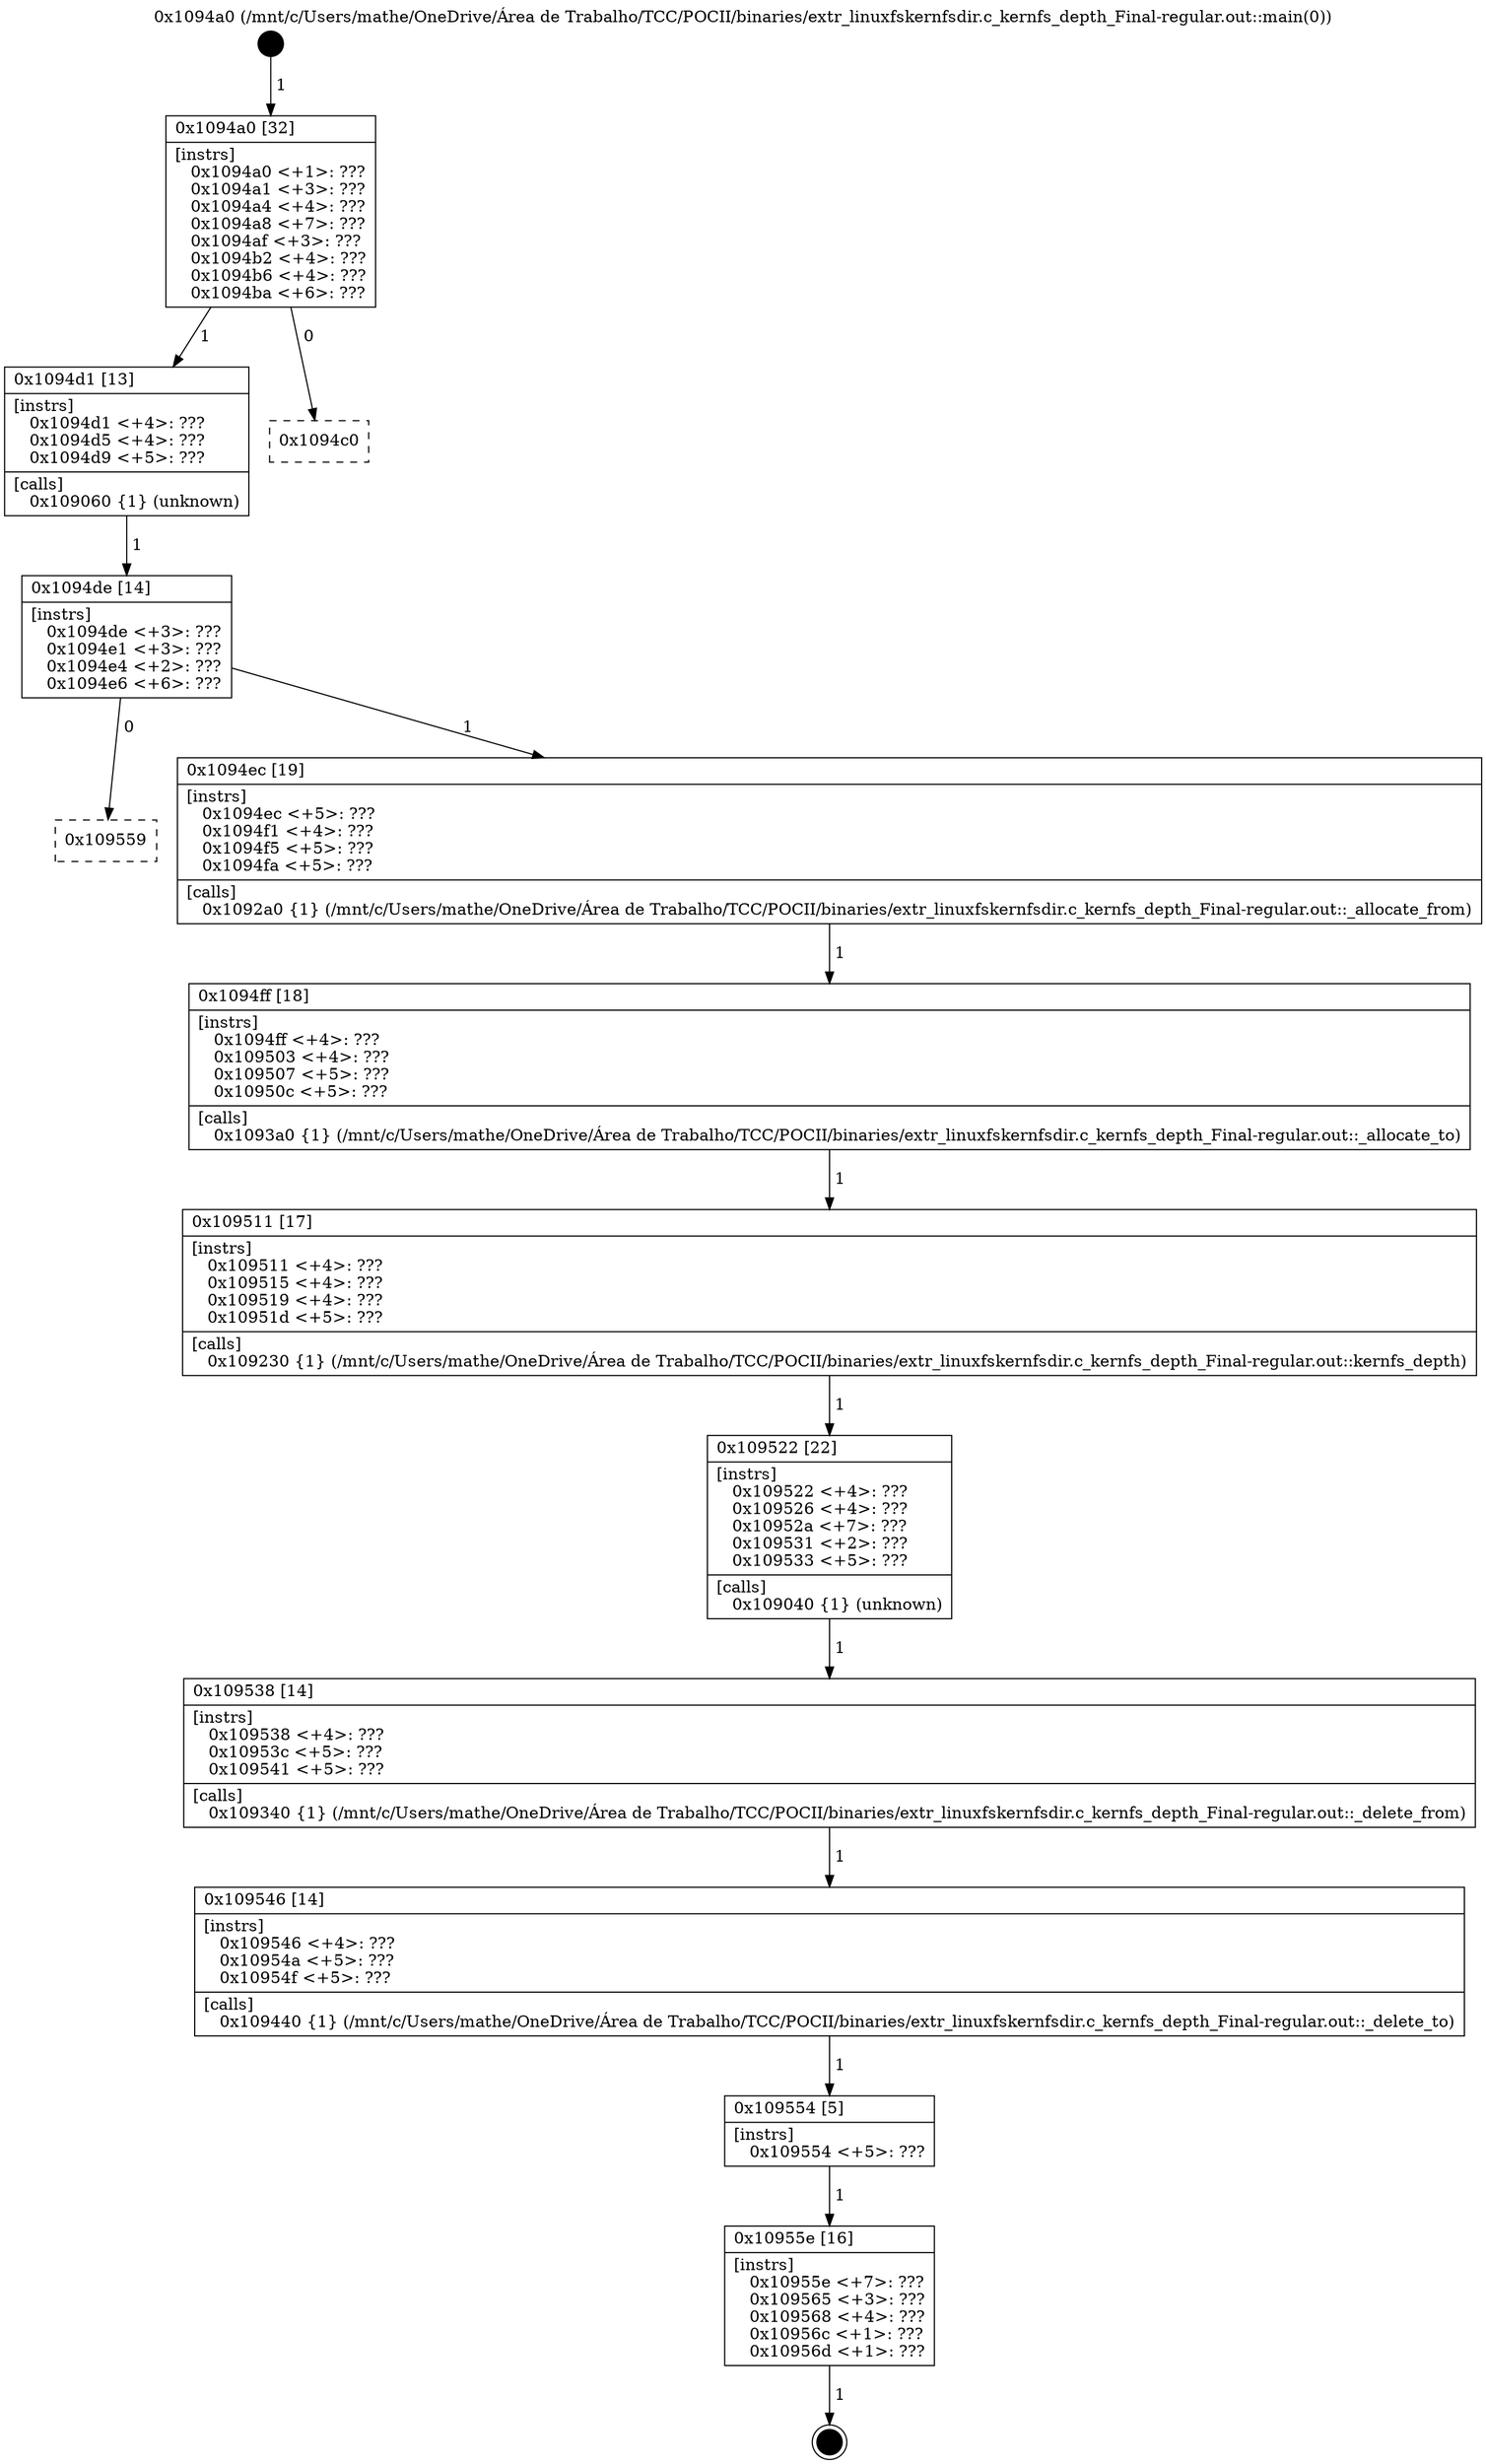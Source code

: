 digraph "0x1094a0" {
  label = "0x1094a0 (/mnt/c/Users/mathe/OneDrive/Área de Trabalho/TCC/POCII/binaries/extr_linuxfskernfsdir.c_kernfs_depth_Final-regular.out::main(0))"
  labelloc = "t"
  node[shape=record]

  Entry [label="",width=0.3,height=0.3,shape=circle,fillcolor=black,style=filled]
  "0x1094a0" [label="{
     0x1094a0 [32]\l
     | [instrs]\l
     &nbsp;&nbsp;0x1094a0 \<+1\>: ???\l
     &nbsp;&nbsp;0x1094a1 \<+3\>: ???\l
     &nbsp;&nbsp;0x1094a4 \<+4\>: ???\l
     &nbsp;&nbsp;0x1094a8 \<+7\>: ???\l
     &nbsp;&nbsp;0x1094af \<+3\>: ???\l
     &nbsp;&nbsp;0x1094b2 \<+4\>: ???\l
     &nbsp;&nbsp;0x1094b6 \<+4\>: ???\l
     &nbsp;&nbsp;0x1094ba \<+6\>: ???\l
  }"]
  "0x1094d1" [label="{
     0x1094d1 [13]\l
     | [instrs]\l
     &nbsp;&nbsp;0x1094d1 \<+4\>: ???\l
     &nbsp;&nbsp;0x1094d5 \<+4\>: ???\l
     &nbsp;&nbsp;0x1094d9 \<+5\>: ???\l
     | [calls]\l
     &nbsp;&nbsp;0x109060 \{1\} (unknown)\l
  }"]
  "0x1094c0" [label="{
     0x1094c0\l
  }", style=dashed]
  "0x1094de" [label="{
     0x1094de [14]\l
     | [instrs]\l
     &nbsp;&nbsp;0x1094de \<+3\>: ???\l
     &nbsp;&nbsp;0x1094e1 \<+3\>: ???\l
     &nbsp;&nbsp;0x1094e4 \<+2\>: ???\l
     &nbsp;&nbsp;0x1094e6 \<+6\>: ???\l
  }"]
  "0x109559" [label="{
     0x109559\l
  }", style=dashed]
  "0x1094ec" [label="{
     0x1094ec [19]\l
     | [instrs]\l
     &nbsp;&nbsp;0x1094ec \<+5\>: ???\l
     &nbsp;&nbsp;0x1094f1 \<+4\>: ???\l
     &nbsp;&nbsp;0x1094f5 \<+5\>: ???\l
     &nbsp;&nbsp;0x1094fa \<+5\>: ???\l
     | [calls]\l
     &nbsp;&nbsp;0x1092a0 \{1\} (/mnt/c/Users/mathe/OneDrive/Área de Trabalho/TCC/POCII/binaries/extr_linuxfskernfsdir.c_kernfs_depth_Final-regular.out::_allocate_from)\l
  }"]
  Exit [label="",width=0.3,height=0.3,shape=circle,fillcolor=black,style=filled,peripheries=2]
  "0x1094ff" [label="{
     0x1094ff [18]\l
     | [instrs]\l
     &nbsp;&nbsp;0x1094ff \<+4\>: ???\l
     &nbsp;&nbsp;0x109503 \<+4\>: ???\l
     &nbsp;&nbsp;0x109507 \<+5\>: ???\l
     &nbsp;&nbsp;0x10950c \<+5\>: ???\l
     | [calls]\l
     &nbsp;&nbsp;0x1093a0 \{1\} (/mnt/c/Users/mathe/OneDrive/Área de Trabalho/TCC/POCII/binaries/extr_linuxfskernfsdir.c_kernfs_depth_Final-regular.out::_allocate_to)\l
  }"]
  "0x109511" [label="{
     0x109511 [17]\l
     | [instrs]\l
     &nbsp;&nbsp;0x109511 \<+4\>: ???\l
     &nbsp;&nbsp;0x109515 \<+4\>: ???\l
     &nbsp;&nbsp;0x109519 \<+4\>: ???\l
     &nbsp;&nbsp;0x10951d \<+5\>: ???\l
     | [calls]\l
     &nbsp;&nbsp;0x109230 \{1\} (/mnt/c/Users/mathe/OneDrive/Área de Trabalho/TCC/POCII/binaries/extr_linuxfskernfsdir.c_kernfs_depth_Final-regular.out::kernfs_depth)\l
  }"]
  "0x109522" [label="{
     0x109522 [22]\l
     | [instrs]\l
     &nbsp;&nbsp;0x109522 \<+4\>: ???\l
     &nbsp;&nbsp;0x109526 \<+4\>: ???\l
     &nbsp;&nbsp;0x10952a \<+7\>: ???\l
     &nbsp;&nbsp;0x109531 \<+2\>: ???\l
     &nbsp;&nbsp;0x109533 \<+5\>: ???\l
     | [calls]\l
     &nbsp;&nbsp;0x109040 \{1\} (unknown)\l
  }"]
  "0x109538" [label="{
     0x109538 [14]\l
     | [instrs]\l
     &nbsp;&nbsp;0x109538 \<+4\>: ???\l
     &nbsp;&nbsp;0x10953c \<+5\>: ???\l
     &nbsp;&nbsp;0x109541 \<+5\>: ???\l
     | [calls]\l
     &nbsp;&nbsp;0x109340 \{1\} (/mnt/c/Users/mathe/OneDrive/Área de Trabalho/TCC/POCII/binaries/extr_linuxfskernfsdir.c_kernfs_depth_Final-regular.out::_delete_from)\l
  }"]
  "0x109546" [label="{
     0x109546 [14]\l
     | [instrs]\l
     &nbsp;&nbsp;0x109546 \<+4\>: ???\l
     &nbsp;&nbsp;0x10954a \<+5\>: ???\l
     &nbsp;&nbsp;0x10954f \<+5\>: ???\l
     | [calls]\l
     &nbsp;&nbsp;0x109440 \{1\} (/mnt/c/Users/mathe/OneDrive/Área de Trabalho/TCC/POCII/binaries/extr_linuxfskernfsdir.c_kernfs_depth_Final-regular.out::_delete_to)\l
  }"]
  "0x109554" [label="{
     0x109554 [5]\l
     | [instrs]\l
     &nbsp;&nbsp;0x109554 \<+5\>: ???\l
  }"]
  "0x10955e" [label="{
     0x10955e [16]\l
     | [instrs]\l
     &nbsp;&nbsp;0x10955e \<+7\>: ???\l
     &nbsp;&nbsp;0x109565 \<+3\>: ???\l
     &nbsp;&nbsp;0x109568 \<+4\>: ???\l
     &nbsp;&nbsp;0x10956c \<+1\>: ???\l
     &nbsp;&nbsp;0x10956d \<+1\>: ???\l
  }"]
  Entry -> "0x1094a0" [label=" 1"]
  "0x1094a0" -> "0x1094d1" [label=" 1"]
  "0x1094a0" -> "0x1094c0" [label=" 0"]
  "0x1094d1" -> "0x1094de" [label=" 1"]
  "0x1094de" -> "0x109559" [label=" 0"]
  "0x1094de" -> "0x1094ec" [label=" 1"]
  "0x10955e" -> Exit [label=" 1"]
  "0x1094ec" -> "0x1094ff" [label=" 1"]
  "0x1094ff" -> "0x109511" [label=" 1"]
  "0x109511" -> "0x109522" [label=" 1"]
  "0x109522" -> "0x109538" [label=" 1"]
  "0x109538" -> "0x109546" [label=" 1"]
  "0x109546" -> "0x109554" [label=" 1"]
  "0x109554" -> "0x10955e" [label=" 1"]
}

